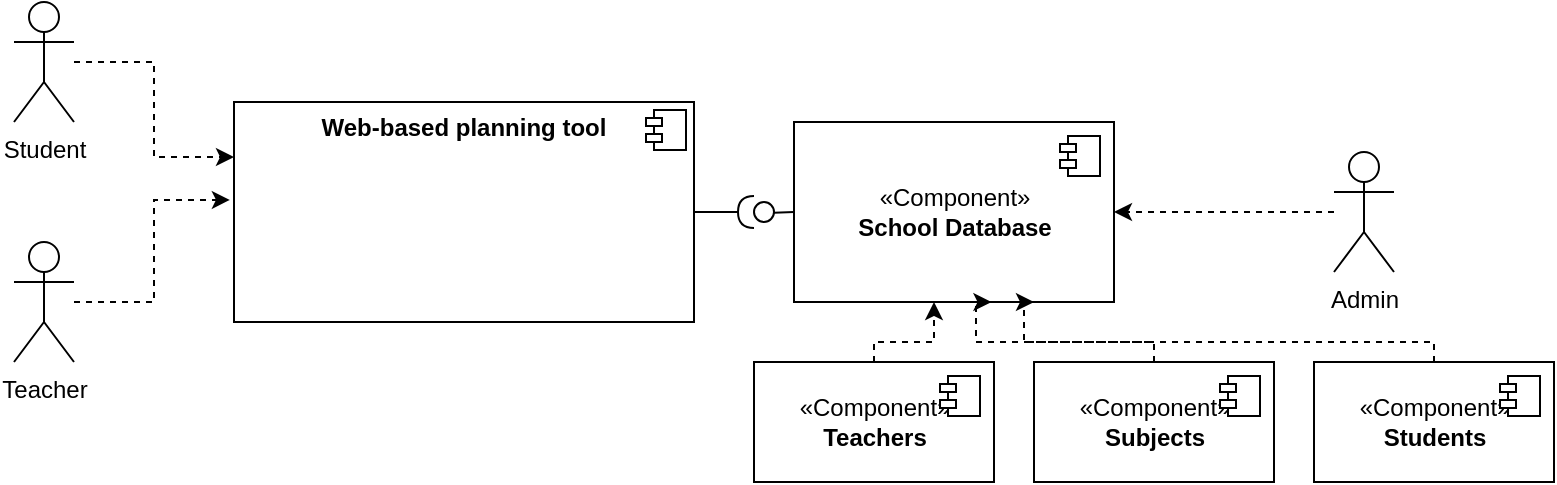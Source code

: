 <mxfile version="14.4.2" type="github">
  <diagram name="Page-1" id="5f0bae14-7c28-e335-631c-24af17079c00">
    <mxGraphModel dx="848" dy="510" grid="1" gridSize="10" guides="1" tooltips="1" connect="1" arrows="1" fold="1" page="1" pageScale="1" pageWidth="1100" pageHeight="850" background="#ffffff" math="0" shadow="0">
      <root>
        <mxCell id="0" />
        <mxCell id="1" parent="0" />
        <mxCell id="hPJNeQcR5pb7TXHDENTw-1" value="«Component»&lt;br&gt;&lt;b&gt;School Database&lt;/b&gt;" style="html=1;dropTarget=0;" parent="1" vertex="1">
          <mxGeometry x="470" y="300" width="160" height="90" as="geometry" />
        </mxCell>
        <mxCell id="hPJNeQcR5pb7TXHDENTw-2" value="" style="shape=module;jettyWidth=8;jettyHeight=4;" parent="hPJNeQcR5pb7TXHDENTw-1" vertex="1">
          <mxGeometry x="1" width="20" height="20" relative="1" as="geometry">
            <mxPoint x="-27" y="7" as="offset" />
          </mxGeometry>
        </mxCell>
        <mxCell id="hPJNeQcR5pb7TXHDENTw-20" style="edgeStyle=orthogonalEdgeStyle;rounded=0;orthogonalLoop=1;jettySize=auto;html=1;entryX=0;entryY=0.25;entryDx=0;entryDy=0;dashed=1;" parent="1" source="hPJNeQcR5pb7TXHDENTw-4" target="hPJNeQcR5pb7TXHDENTw-12" edge="1">
          <mxGeometry relative="1" as="geometry" />
        </mxCell>
        <object label="Student" id="hPJNeQcR5pb7TXHDENTw-4">
          <mxCell style="shape=umlActor;verticalLabelPosition=bottom;verticalAlign=top;html=1;" parent="1" vertex="1">
            <mxGeometry x="80" y="240" width="30" height="60" as="geometry" />
          </mxCell>
        </object>
        <mxCell id="hPJNeQcR5pb7TXHDENTw-9" style="edgeStyle=orthogonalEdgeStyle;rounded=0;orthogonalLoop=1;jettySize=auto;html=1;entryX=1;entryY=0.5;entryDx=0;entryDy=0;dashed=1;" parent="1" source="hPJNeQcR5pb7TXHDENTw-7" target="hPJNeQcR5pb7TXHDENTw-1" edge="1">
          <mxGeometry relative="1" as="geometry" />
        </mxCell>
        <mxCell id="hPJNeQcR5pb7TXHDENTw-7" value="Admin" style="shape=umlActor;verticalLabelPosition=bottom;verticalAlign=top;html=1;" parent="1" vertex="1">
          <mxGeometry x="740" y="315" width="30" height="60" as="geometry" />
        </mxCell>
        <mxCell id="hPJNeQcR5pb7TXHDENTw-21" style="edgeStyle=orthogonalEdgeStyle;rounded=0;orthogonalLoop=1;jettySize=auto;html=1;entryX=-0.009;entryY=0.445;entryDx=0;entryDy=0;entryPerimeter=0;dashed=1;" parent="1" source="hPJNeQcR5pb7TXHDENTw-8" target="hPJNeQcR5pb7TXHDENTw-12" edge="1">
          <mxGeometry relative="1" as="geometry" />
        </mxCell>
        <mxCell id="hPJNeQcR5pb7TXHDENTw-8" value="Teacher" style="shape=umlActor;verticalLabelPosition=bottom;verticalAlign=top;html=1;" parent="1" vertex="1">
          <mxGeometry x="80" y="360" width="30" height="60" as="geometry" />
        </mxCell>
        <mxCell id="hPJNeQcR5pb7TXHDENTw-12" value="&lt;p style=&quot;margin: 0px ; margin-top: 6px ; text-align: center&quot;&gt;&lt;b&gt;Web-based planning tool&lt;/b&gt;&lt;/p&gt;" style="align=left;overflow=fill;html=1;dropTarget=0;" parent="1" vertex="1">
          <mxGeometry x="190" y="290" width="230" height="110" as="geometry" />
        </mxCell>
        <mxCell id="hPJNeQcR5pb7TXHDENTw-13" value="" style="shape=component;jettyWidth=8;jettyHeight=4;" parent="hPJNeQcR5pb7TXHDENTw-12" vertex="1">
          <mxGeometry x="1" width="20" height="20" relative="1" as="geometry">
            <mxPoint x="-24" y="4" as="offset" />
          </mxGeometry>
        </mxCell>
        <mxCell id="hPJNeQcR5pb7TXHDENTw-24" style="edgeStyle=orthogonalEdgeStyle;rounded=0;orthogonalLoop=1;jettySize=auto;html=1;dashed=1;" parent="1" source="hPJNeQcR5pb7TXHDENTw-14" target="hPJNeQcR5pb7TXHDENTw-1" edge="1">
          <mxGeometry relative="1" as="geometry">
            <Array as="points">
              <mxPoint x="510" y="410" />
              <mxPoint x="540" y="410" />
            </Array>
          </mxGeometry>
        </mxCell>
        <mxCell id="hPJNeQcR5pb7TXHDENTw-14" value="«Component»&lt;br&gt;&lt;b&gt;Teachers&lt;/b&gt;" style="html=1;dropTarget=0;" parent="1" vertex="1">
          <mxGeometry x="450" y="420" width="120" height="60" as="geometry" />
        </mxCell>
        <mxCell id="hPJNeQcR5pb7TXHDENTw-15" value="" style="shape=module;jettyWidth=8;jettyHeight=4;" parent="hPJNeQcR5pb7TXHDENTw-14" vertex="1">
          <mxGeometry x="1" width="20" height="20" relative="1" as="geometry">
            <mxPoint x="-27" y="7" as="offset" />
          </mxGeometry>
        </mxCell>
        <mxCell id="hPJNeQcR5pb7TXHDENTw-26" style="edgeStyle=orthogonalEdgeStyle;rounded=0;orthogonalLoop=1;jettySize=auto;html=1;entryX=0.75;entryY=1;entryDx=0;entryDy=0;dashed=1;" parent="1" source="hPJNeQcR5pb7TXHDENTw-16" target="hPJNeQcR5pb7TXHDENTw-1" edge="1">
          <mxGeometry relative="1" as="geometry">
            <Array as="points">
              <mxPoint x="790" y="410" />
              <mxPoint x="585" y="410" />
            </Array>
          </mxGeometry>
        </mxCell>
        <mxCell id="hPJNeQcR5pb7TXHDENTw-16" value="«Component»&lt;br&gt;&lt;b&gt;Students&lt;/b&gt;" style="html=1;dropTarget=0;" parent="1" vertex="1">
          <mxGeometry x="730" y="420" width="120" height="60" as="geometry" />
        </mxCell>
        <mxCell id="hPJNeQcR5pb7TXHDENTw-17" value="" style="shape=module;jettyWidth=8;jettyHeight=4;" parent="hPJNeQcR5pb7TXHDENTw-16" vertex="1">
          <mxGeometry x="1" width="20" height="20" relative="1" as="geometry">
            <mxPoint x="-27" y="7" as="offset" />
          </mxGeometry>
        </mxCell>
        <mxCell id="hPJNeQcR5pb7TXHDENTw-25" style="edgeStyle=orthogonalEdgeStyle;rounded=0;orthogonalLoop=1;jettySize=auto;html=1;entryX=0.617;entryY=1;entryDx=0;entryDy=0;entryPerimeter=0;dashed=1;" parent="1" source="hPJNeQcR5pb7TXHDENTw-18" target="hPJNeQcR5pb7TXHDENTw-1" edge="1">
          <mxGeometry relative="1" as="geometry">
            <Array as="points">
              <mxPoint x="650" y="410" />
              <mxPoint x="561" y="410" />
            </Array>
          </mxGeometry>
        </mxCell>
        <mxCell id="hPJNeQcR5pb7TXHDENTw-18" value="«Component»&lt;br&gt;&lt;b&gt;Subjects&lt;/b&gt;" style="html=1;dropTarget=0;" parent="1" vertex="1">
          <mxGeometry x="590" y="420" width="120" height="60" as="geometry" />
        </mxCell>
        <mxCell id="hPJNeQcR5pb7TXHDENTw-19" value="" style="shape=module;jettyWidth=8;jettyHeight=4;" parent="hPJNeQcR5pb7TXHDENTw-18" vertex="1">
          <mxGeometry x="1" width="20" height="20" relative="1" as="geometry">
            <mxPoint x="-27" y="7" as="offset" />
          </mxGeometry>
        </mxCell>
        <mxCell id="GrHaTtCAGcDexZ11616I-4" value="" style="rounded=0;orthogonalLoop=1;jettySize=auto;html=1;endArrow=none;endFill=0;exitX=0;exitY=0.5;exitDx=0;exitDy=0;" edge="1" target="GrHaTtCAGcDexZ11616I-6" parent="1" source="hPJNeQcR5pb7TXHDENTw-1">
          <mxGeometry relative="1" as="geometry">
            <mxPoint x="420" y="355" as="sourcePoint" />
          </mxGeometry>
        </mxCell>
        <mxCell id="GrHaTtCAGcDexZ11616I-5" value="" style="rounded=0;orthogonalLoop=1;jettySize=auto;html=1;endArrow=halfCircle;endFill=0;endSize=6;strokeWidth=1;exitX=1;exitY=0.5;exitDx=0;exitDy=0;" edge="1" parent="1" source="hPJNeQcR5pb7TXHDENTw-12">
          <mxGeometry relative="1" as="geometry">
            <mxPoint x="460" y="355" as="sourcePoint" />
            <mxPoint x="450" y="345" as="targetPoint" />
          </mxGeometry>
        </mxCell>
        <mxCell id="GrHaTtCAGcDexZ11616I-6" value="" style="ellipse;whiteSpace=wrap;html=1;fontFamily=Helvetica;fontSize=12;fontColor=#000000;align=center;strokeColor=#000000;fillColor=#ffffff;points=[];aspect=fixed;resizable=0;" vertex="1" parent="1">
          <mxGeometry x="450" y="340" width="10" height="10" as="geometry" />
        </mxCell>
      </root>
    </mxGraphModel>
  </diagram>
</mxfile>
